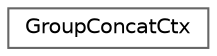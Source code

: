 digraph "Gráfico de Hierarquia de Classes"
{
 // LATEX_PDF_SIZE
  bgcolor="transparent";
  edge [fontname=Helvetica,fontsize=10,labelfontname=Helvetica,labelfontsize=10];
  node [fontname=Helvetica,fontsize=10,shape=box,height=0.2,width=0.4];
  rankdir="LR";
  Node0 [id="Node000000",label="GroupConcatCtx",height=0.2,width=0.4,color="grey40", fillcolor="white", style="filled",URL="$structGroupConcatCtx.html",tooltip=" "];
}
